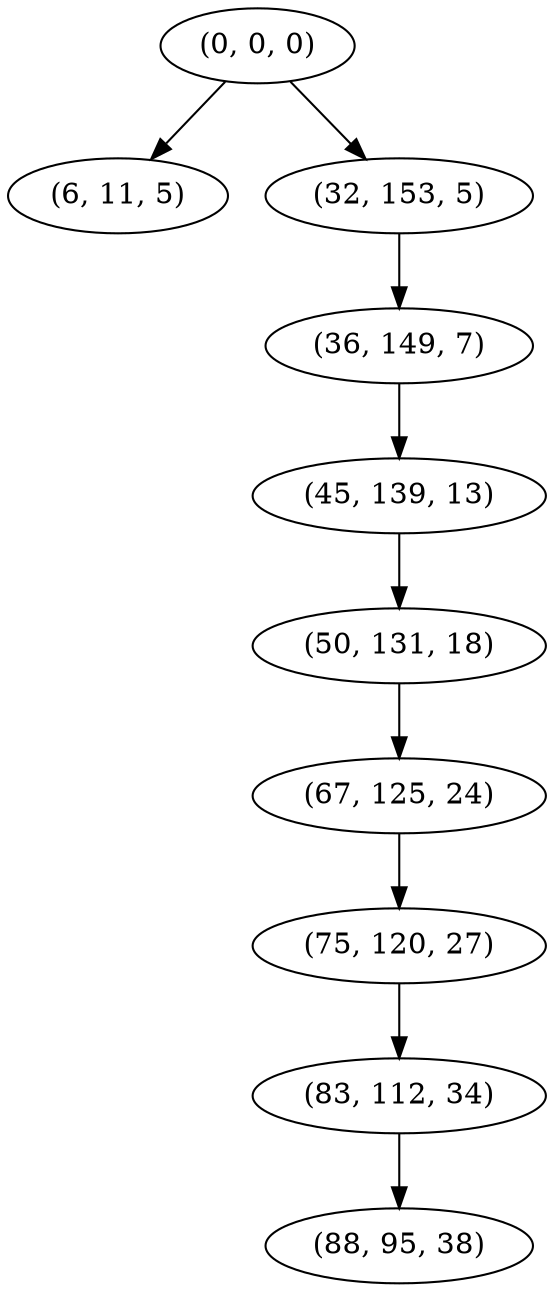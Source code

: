 digraph tree {
    "(0, 0, 0)";
    "(6, 11, 5)";
    "(32, 153, 5)";
    "(36, 149, 7)";
    "(45, 139, 13)";
    "(50, 131, 18)";
    "(67, 125, 24)";
    "(75, 120, 27)";
    "(83, 112, 34)";
    "(88, 95, 38)";
    "(0, 0, 0)" -> "(6, 11, 5)";
    "(0, 0, 0)" -> "(32, 153, 5)";
    "(32, 153, 5)" -> "(36, 149, 7)";
    "(36, 149, 7)" -> "(45, 139, 13)";
    "(45, 139, 13)" -> "(50, 131, 18)";
    "(50, 131, 18)" -> "(67, 125, 24)";
    "(67, 125, 24)" -> "(75, 120, 27)";
    "(75, 120, 27)" -> "(83, 112, 34)";
    "(83, 112, 34)" -> "(88, 95, 38)";
}
